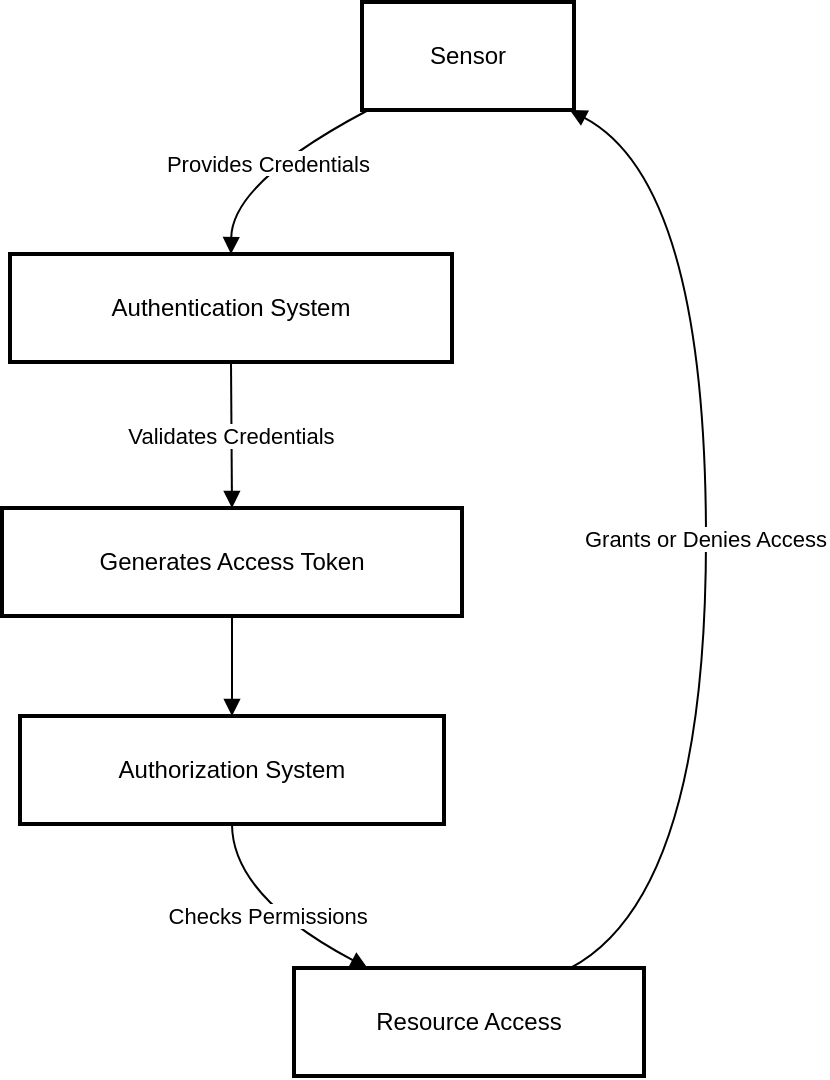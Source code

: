 <mxfile version="26.0.10">
  <diagram name="Page-1" id="mMZeZgjikk1Z3pZBnvqS">
    <mxGraphModel dx="1750" dy="870" grid="1" gridSize="10" guides="1" tooltips="1" connect="1" arrows="1" fold="1" page="1" pageScale="1" pageWidth="850" pageHeight="1100" math="0" shadow="0">
      <root>
        <mxCell id="0" />
        <mxCell id="1" parent="0" />
        <mxCell id="JhH9kgUj6raSh_Qk3-lf-8" value="Sensor" style="whiteSpace=wrap;strokeWidth=2;" vertex="1" parent="1">
          <mxGeometry x="380" y="282" width="106" height="54" as="geometry" />
        </mxCell>
        <mxCell id="JhH9kgUj6raSh_Qk3-lf-9" value="Authentication System" style="whiteSpace=wrap;strokeWidth=2;" vertex="1" parent="1">
          <mxGeometry x="204" y="408" width="221" height="54" as="geometry" />
        </mxCell>
        <mxCell id="JhH9kgUj6raSh_Qk3-lf-10" value="Generates Access Token" style="whiteSpace=wrap;strokeWidth=2;" vertex="1" parent="1">
          <mxGeometry x="200" y="535" width="230" height="54" as="geometry" />
        </mxCell>
        <mxCell id="JhH9kgUj6raSh_Qk3-lf-11" value="Authorization System" style="whiteSpace=wrap;strokeWidth=2;" vertex="1" parent="1">
          <mxGeometry x="209" y="639" width="212" height="54" as="geometry" />
        </mxCell>
        <mxCell id="JhH9kgUj6raSh_Qk3-lf-12" value="Resource Access" style="whiteSpace=wrap;strokeWidth=2;" vertex="1" parent="1">
          <mxGeometry x="346" y="765" width="175" height="54" as="geometry" />
        </mxCell>
        <mxCell id="JhH9kgUj6raSh_Qk3-lf-13" value="Provides Credentials" style="curved=1;startArrow=none;endArrow=block;exitX=0.03;exitY=1;entryX=0.5;entryY=0.01;rounded=0;" edge="1" parent="1" source="JhH9kgUj6raSh_Qk3-lf-8" target="JhH9kgUj6raSh_Qk3-lf-9">
          <mxGeometry relative="1" as="geometry">
            <Array as="points">
              <mxPoint x="315" y="372" />
            </Array>
          </mxGeometry>
        </mxCell>
        <mxCell id="JhH9kgUj6raSh_Qk3-lf-14" value="Validates Credentials" style="curved=1;startArrow=none;endArrow=block;exitX=0.5;exitY=1.01;entryX=0.5;entryY=0;rounded=0;" edge="1" parent="1" source="JhH9kgUj6raSh_Qk3-lf-9" target="JhH9kgUj6raSh_Qk3-lf-10">
          <mxGeometry relative="1" as="geometry">
            <Array as="points" />
          </mxGeometry>
        </mxCell>
        <mxCell id="JhH9kgUj6raSh_Qk3-lf-15" value="" style="curved=1;startArrow=none;endArrow=block;exitX=0.5;exitY=1;entryX=0.5;entryY=0;rounded=0;" edge="1" parent="1" source="JhH9kgUj6raSh_Qk3-lf-10" target="JhH9kgUj6raSh_Qk3-lf-11">
          <mxGeometry relative="1" as="geometry">
            <Array as="points" />
          </mxGeometry>
        </mxCell>
        <mxCell id="JhH9kgUj6raSh_Qk3-lf-16" value="Checks Permissions" style="curved=1;startArrow=none;endArrow=block;exitX=0.5;exitY=1;entryX=0.21;entryY=0;rounded=0;" edge="1" parent="1" source="JhH9kgUj6raSh_Qk3-lf-11" target="JhH9kgUj6raSh_Qk3-lf-12">
          <mxGeometry relative="1" as="geometry">
            <Array as="points">
              <mxPoint x="315" y="729" />
            </Array>
          </mxGeometry>
        </mxCell>
        <mxCell id="JhH9kgUj6raSh_Qk3-lf-17" value="Grants or Denies Access" style="curved=1;startArrow=none;endArrow=block;exitX=0.79;exitY=0;entryX=0.98;entryY=1;rounded=0;" edge="1" parent="1" source="JhH9kgUj6raSh_Qk3-lf-12" target="JhH9kgUj6raSh_Qk3-lf-8">
          <mxGeometry relative="1" as="geometry">
            <Array as="points">
              <mxPoint x="552" y="729" />
              <mxPoint x="552" y="372" />
            </Array>
          </mxGeometry>
        </mxCell>
      </root>
    </mxGraphModel>
  </diagram>
</mxfile>

